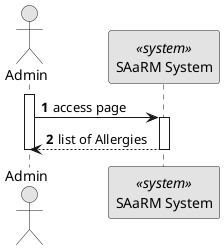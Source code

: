 @startuml
skinparam monochrome true
skinparam packageStyle rectangle
skinparam shadowing false

autonumber

actor "Admin" as AD
participant "SAaRM System" as SYS <<system>>

activate AD
AD -> SYS: access page
activate SYS
SYS --> AD : list of Allergies

deactivate SYS

deactivate AD



@enduml